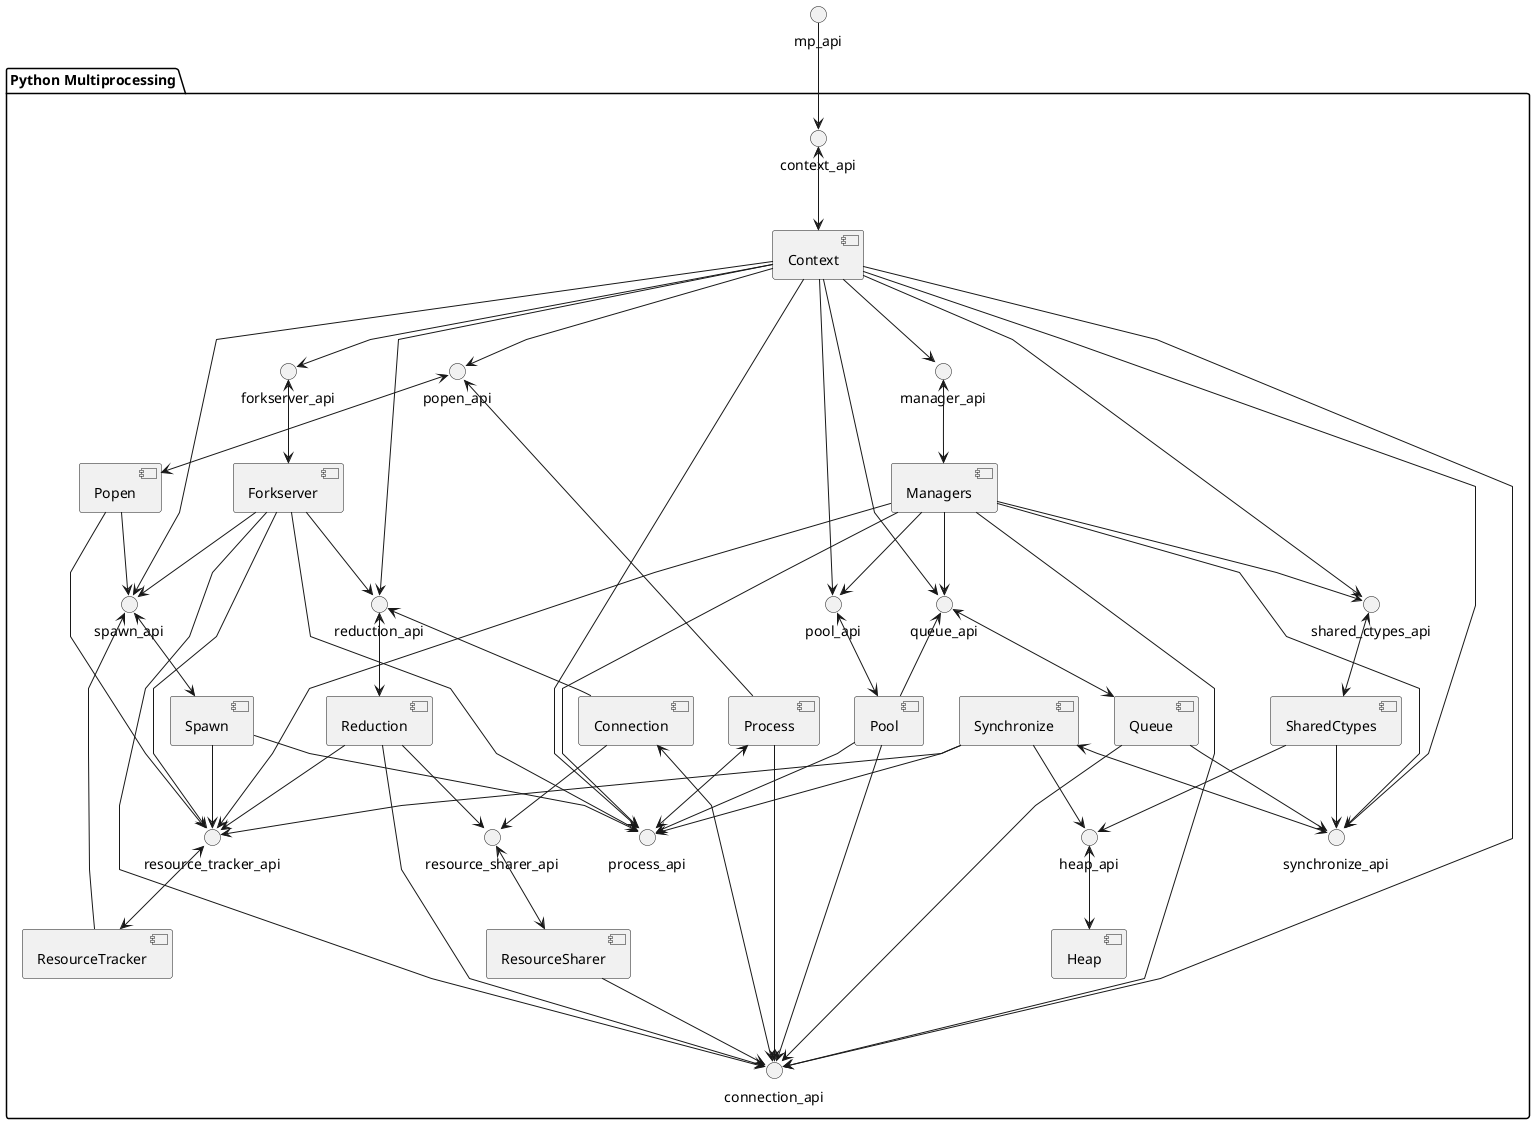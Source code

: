 @startuml
skinparam componentStyle rectangle
skinparam componentStyle uml2
skinparam shadowing false
skinparam monochrome true

' skinparam linetype ortho
skinparam linetype polyline
' skinparam nodesep 10
' skinparam ranksep 20


package "Python Multiprocessing" as MP {
    [Context]
    [Managers]
    together {
        [Pool]
        [Queue]
        [Process]
        [Synchronize]
        [Connection]
    }
    [Spawn]
    [SharedCtypes]
    ' [SharedMemory]
    [Reduction]
    [Heap]
    [Popen]
    [Forkserver]
    [ResourceTracker]
    [ResourceSharer]
    ' [Util]

    interface pool_api
    interface queue_api
    interface process_api
    interface manager_api
    ' interface shared_mem_api
    interface synchronize_api
    interface connection_api
    interface context_api
    interface reduction_api
    interface spawn_api
    interface heap_api
    interface popen_api
    interface forkserver_api
    interface resource_tracker_api
    interface resource_sharer_api
    ' interface logger_api
    interface shared_ctypes_api

    Process <-u-> process_api
    Queue <-u-> queue_api
    Connection <-u-> connection_api
    Synchronize <-u-> synchronize_api
    SharedCtypes <-u-> shared_ctypes_api
    Managers <-u-> manager_api
    Pool <-u-> pool_api
    Context <-u-> context_api
    Popen <-u-> popen_api
    Reduction <-u-> reduction_api
    ResourceSharer <-u-> resource_sharer_api
    ResourceTracker <-u-> resource_tracker_api
    Forkserver <-u-> forkserver_api
    ' Util <-u-> logger_api
    Spawn <-u-> spawn_api
    Heap <-u-> heap_api
    ' SharedMemory <-u-> shared_mem_api

    ' explicit import
    Connection --> resource_sharer_api
    Connection --> reduction_api

    Context --> process_api
    Context --> reduction_api
    Context --> connection_api
    Context --> queue_api
    Context --> synchronize_api
    Context --> shared_ctypes_api
    Context --> manager_api
    Context --> pool_api
    Context --> spawn_api
    ' Context --> logger_api
    Context --> forkserver_api
    Context --> popen_api

    Forkserver --> resource_tracker_api
    Forkserver --> connection_api
    Forkserver --> spawn_api
    Forkserver --> process_api
    Forkserver --> reduction_api
        
    Managers --> synchronize_api
    Managers --> queue_api
    Managers --> shared_ctypes_api
    ' Managers --> shared_mem_api
    Managers --> resource_tracker_api
    Managers --> connection_api
    Managers --> process_api
    Managers --> pool_api

    Pool --> process_api
    Pool --> connection_api
    Pool --> queue_api

    Popen --> resource_tracker_api
    Popen --> spawn_api

    Process --> popen_api
    Process --> connection_api

    Queue --> connection_api
    Queue --> synchronize_api

    Reduction --> resource_sharer_api
    Reduction --> resource_tracker_api
    Reduction --> connection_api

    ResourceSharer --> connection_api

    ResourceTracker --> spawn_api

    SharedCtypes --> heap_api
    SharedCtypes --> synchronize_api

    ' SharedMemory --> resource_tracker_api

    Spawn --> resource_tracker_api
    Spawn --> process_api

    Synchronize --> resource_tracker_api
    Synchronize --> heap_api
    Synchronize --> process_api

    ' Util --> resource_tracker_api
    ' Util --> process_api


}

' interface "Multiprocessing API" as mp_api

' package "Adapters" {
'     [Multiprocessing] as MPA
'     [Global System Services] as GSS
'     [uDragon] as UDA

'     interface "Dragon Python API" as dragon_adapter_api
'     interface "Dragon Global System Services API" as gss_adapter_api
'     interface "Dragon Multiprocessing Adapter API" as mpa_adapter_api

'     MPA <-u-> mpa_adapter_api
'     GSS <-u-> gss_adapter_api
'     UDA <-u-> dragon_adapter_api
' }

' package "Dragon Native" as DRAGON {

'     [Launcher] as LA
'     [Shepherd] as SH
'     [Global Services] as GS

'     interface gs_messages_api
'     interface sh_messages_api
'     interface la_messages_api

'     LA <-u-> la_messages_api
'     GS <-u-> gs_messages_api
'     SH <-u-> sh_messages_api
' }

' GSS --> gs_messages_api
' UDA --> sh_messages_api
' UDA --> la_messages_api
' UDA --> gs_messages_api

' implicit object export
mp_api -d-> context_api






@enduml